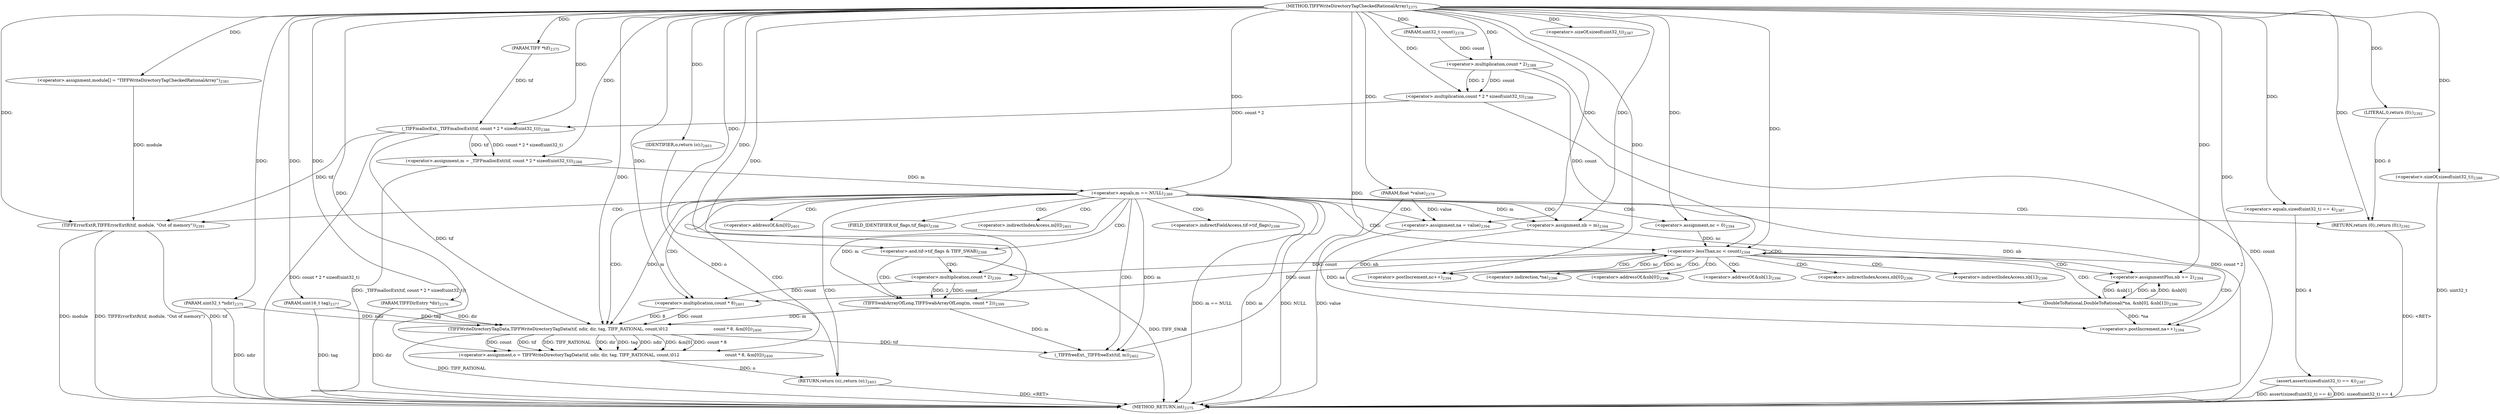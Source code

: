 digraph "TIFFWriteDirectoryTagCheckedRationalArray" {  
"70396" [label = <(METHOD,TIFFWriteDirectoryTagCheckedRationalArray)<SUB>2375</SUB>> ]
"70507" [label = <(METHOD_RETURN,int)<SUB>2375</SUB>> ]
"70397" [label = <(PARAM,TIFF *tif)<SUB>2375</SUB>> ]
"70398" [label = <(PARAM,uint32_t *ndir)<SUB>2375</SUB>> ]
"70399" [label = <(PARAM,TIFFDirEntry *dir)<SUB>2376</SUB>> ]
"70400" [label = <(PARAM,uint16_t tag)<SUB>2377</SUB>> ]
"70401" [label = <(PARAM,uint32_t count)<SUB>2378</SUB>> ]
"70402" [label = <(PARAM,float *value)<SUB>2379</SUB>> ]
"70405" [label = <(&lt;operator&gt;.assignment,module[] = &quot;TIFFWriteDirectoryTagCheckedRationalArray&quot;)<SUB>2381</SUB>> ]
"70413" [label = <(assert,assert(sizeof(uint32_t) == 4))<SUB>2387</SUB>> ]
"70418" [label = <(&lt;operator&gt;.assignment,m = _TIFFmallocExt(tif, count * 2 * sizeof(uint32_t)))<SUB>2388</SUB>> ]
"70486" [label = <(&lt;operator&gt;.assignment,o = TIFFWriteDirectoryTagData(tif, ndir, dir, tag, TIFF_RATIONAL, count,\012                                  count * 8, &amp;m[0]))<SUB>2400</SUB>> ]
"70502" [label = <(_TIFFfreeExt,_TIFFfreeExt(tif, m))<SUB>2402</SUB>> ]
"70505" [label = <(RETURN,return (o);,return (o);)<SUB>2403</SUB>> ]
"70429" [label = <(&lt;operator&gt;.equals,m == NULL)<SUB>2389</SUB>> ]
"70451" [label = <(&lt;operator&gt;.lessThan,nc &lt; count)<SUB>2394</SUB>> ]
"70475" [label = <(&lt;operator&gt;.and,tif-&gt;tif_flags &amp; TIFF_SWAB)<SUB>2398</SUB>> ]
"70506" [label = <(IDENTIFIER,o,return (o);)<SUB>2403</SUB>> ]
"70414" [label = <(&lt;operator&gt;.equals,sizeof(uint32_t) == 4)<SUB>2387</SUB>> ]
"70420" [label = <(_TIFFmallocExt,_TIFFmallocExt(tif, count * 2 * sizeof(uint32_t)))<SUB>2388</SUB>> ]
"70433" [label = <(TIFFErrorExtR,TIFFErrorExtR(tif, module, &quot;Out of memory&quot;))<SUB>2391</SUB>> ]
"70437" [label = <(RETURN,return (0);,return (0);)<SUB>2392</SUB>> ]
"70455" [label = <(&lt;operator&gt;.postIncrement,na++)<SUB>2394</SUB>> ]
"70457" [label = <(&lt;operator&gt;.assignmentPlus,nb += 2)<SUB>2394</SUB>> ]
"70460" [label = <(&lt;operator&gt;.postIncrement,nc++)<SUB>2394</SUB>> ]
"70463" [label = <(DoubleToRational,DoubleToRational(*na, &amp;nb[0], &amp;nb[1]))<SUB>2396</SUB>> ]
"70481" [label = <(TIFFSwabArrayOfLong,TIFFSwabArrayOfLong(m, count * 2))<SUB>2399</SUB>> ]
"70488" [label = <(TIFFWriteDirectoryTagData,TIFFWriteDirectoryTagData(tif, ndir, dir, tag, TIFF_RATIONAL, count,\012                                  count * 8, &amp;m[0]))<SUB>2400</SUB>> ]
"70415" [label = <(&lt;operator&gt;.sizeOf,sizeof(uint32_t))<SUB>2387</SUB>> ]
"70422" [label = <(&lt;operator&gt;.multiplication,count * 2 * sizeof(uint32_t))<SUB>2388</SUB>> ]
"70438" [label = <(LITERAL,0,return (0);)<SUB>2392</SUB>> ]
"70442" [label = <(&lt;operator&gt;.assignment,na = value)<SUB>2394</SUB>> ]
"70445" [label = <(&lt;operator&gt;.assignment,nb = m)<SUB>2394</SUB>> ]
"70448" [label = <(&lt;operator&gt;.assignment,nc = 0)<SUB>2394</SUB>> ]
"70495" [label = <(&lt;operator&gt;.multiplication,count * 8)<SUB>2401</SUB>> ]
"70423" [label = <(&lt;operator&gt;.multiplication,count * 2)<SUB>2388</SUB>> ]
"70426" [label = <(&lt;operator&gt;.sizeOf,sizeof(uint32_t))<SUB>2388</SUB>> ]
"70483" [label = <(&lt;operator&gt;.multiplication,count * 2)<SUB>2399</SUB>> ]
"70476" [label = <(&lt;operator&gt;.indirectFieldAccess,tif-&gt;tif_flags)<SUB>2398</SUB>> ]
"70498" [label = <(&lt;operator&gt;.addressOf,&amp;m[0])<SUB>2401</SUB>> ]
"70464" [label = <(&lt;operator&gt;.indirection,*na)<SUB>2396</SUB>> ]
"70466" [label = <(&lt;operator&gt;.addressOf,&amp;nb[0])<SUB>2396</SUB>> ]
"70470" [label = <(&lt;operator&gt;.addressOf,&amp;nb[1])<SUB>2396</SUB>> ]
"70478" [label = <(FIELD_IDENTIFIER,tif_flags,tif_flags)<SUB>2398</SUB>> ]
"70499" [label = <(&lt;operator&gt;.indirectIndexAccess,m[0])<SUB>2401</SUB>> ]
"70467" [label = <(&lt;operator&gt;.indirectIndexAccess,nb[0])<SUB>2396</SUB>> ]
"70471" [label = <(&lt;operator&gt;.indirectIndexAccess,nb[1])<SUB>2396</SUB>> ]
  "70505" -> "70507"  [ label = "DDG: &lt;RET&gt;"] 
  "70437" -> "70507"  [ label = "DDG: &lt;RET&gt;"] 
  "70398" -> "70507"  [ label = "DDG: ndir"] 
  "70399" -> "70507"  [ label = "DDG: dir"] 
  "70400" -> "70507"  [ label = "DDG: tag"] 
  "70402" -> "70507"  [ label = "DDG: value"] 
  "70413" -> "70507"  [ label = "DDG: sizeof(uint32_t) == 4"] 
  "70413" -> "70507"  [ label = "DDG: assert(sizeof(uint32_t) == 4)"] 
  "70423" -> "70507"  [ label = "DDG: count"] 
  "70422" -> "70507"  [ label = "DDG: count * 2"] 
  "70426" -> "70507"  [ label = "DDG: uint32_t"] 
  "70420" -> "70507"  [ label = "DDG: count * 2 * sizeof(uint32_t)"] 
  "70418" -> "70507"  [ label = "DDG: _TIFFmallocExt(tif, count * 2 * sizeof(uint32_t))"] 
  "70429" -> "70507"  [ label = "DDG: m"] 
  "70429" -> "70507"  [ label = "DDG: m == NULL"] 
  "70433" -> "70507"  [ label = "DDG: tif"] 
  "70433" -> "70507"  [ label = "DDG: module"] 
  "70433" -> "70507"  [ label = "DDG: TIFFErrorExtR(tif, module, &quot;Out of memory&quot;)"] 
  "70429" -> "70507"  [ label = "DDG: NULL"] 
  "70475" -> "70507"  [ label = "DDG: TIFF_SWAB"] 
  "70488" -> "70507"  [ label = "DDG: TIFF_RATIONAL"] 
  "70396" -> "70397"  [ label = "DDG: "] 
  "70396" -> "70398"  [ label = "DDG: "] 
  "70396" -> "70399"  [ label = "DDG: "] 
  "70396" -> "70400"  [ label = "DDG: "] 
  "70396" -> "70401"  [ label = "DDG: "] 
  "70396" -> "70402"  [ label = "DDG: "] 
  "70396" -> "70405"  [ label = "DDG: "] 
  "70420" -> "70418"  [ label = "DDG: tif"] 
  "70420" -> "70418"  [ label = "DDG: count * 2 * sizeof(uint32_t)"] 
  "70488" -> "70486"  [ label = "DDG: tag"] 
  "70488" -> "70486"  [ label = "DDG: ndir"] 
  "70488" -> "70486"  [ label = "DDG: &amp;m[0]"] 
  "70488" -> "70486"  [ label = "DDG: count * 8"] 
  "70488" -> "70486"  [ label = "DDG: count"] 
  "70488" -> "70486"  [ label = "DDG: tif"] 
  "70488" -> "70486"  [ label = "DDG: TIFF_RATIONAL"] 
  "70488" -> "70486"  [ label = "DDG: dir"] 
  "70506" -> "70505"  [ label = "DDG: o"] 
  "70486" -> "70505"  [ label = "DDG: o"] 
  "70414" -> "70413"  [ label = "DDG: 4"] 
  "70396" -> "70418"  [ label = "DDG: "] 
  "70396" -> "70486"  [ label = "DDG: "] 
  "70488" -> "70502"  [ label = "DDG: tif"] 
  "70396" -> "70502"  [ label = "DDG: "] 
  "70481" -> "70502"  [ label = "DDG: m"] 
  "70429" -> "70502"  [ label = "DDG: m"] 
  "70396" -> "70506"  [ label = "DDG: "] 
  "70396" -> "70414"  [ label = "DDG: "] 
  "70397" -> "70420"  [ label = "DDG: tif"] 
  "70396" -> "70420"  [ label = "DDG: "] 
  "70422" -> "70420"  [ label = "DDG: count * 2"] 
  "70418" -> "70429"  [ label = "DDG: m"] 
  "70396" -> "70429"  [ label = "DDG: "] 
  "70438" -> "70437"  [ label = "DDG: 0"] 
  "70396" -> "70437"  [ label = "DDG: "] 
  "70448" -> "70451"  [ label = "DDG: nc"] 
  "70460" -> "70451"  [ label = "DDG: nc"] 
  "70396" -> "70451"  [ label = "DDG: "] 
  "70423" -> "70451"  [ label = "DDG: count"] 
  "70396" -> "70457"  [ label = "DDG: "] 
  "70396" -> "70475"  [ label = "DDG: "] 
  "70420" -> "70488"  [ label = "DDG: tif"] 
  "70396" -> "70488"  [ label = "DDG: "] 
  "70398" -> "70488"  [ label = "DDG: ndir"] 
  "70399" -> "70488"  [ label = "DDG: dir"] 
  "70400" -> "70488"  [ label = "DDG: tag"] 
  "70495" -> "70488"  [ label = "DDG: count"] 
  "70495" -> "70488"  [ label = "DDG: 8"] 
  "70481" -> "70488"  [ label = "DDG: m"] 
  "70429" -> "70488"  [ label = "DDG: m"] 
  "70396" -> "70415"  [ label = "DDG: "] 
  "70423" -> "70422"  [ label = "DDG: count"] 
  "70423" -> "70422"  [ label = "DDG: 2"] 
  "70396" -> "70422"  [ label = "DDG: "] 
  "70420" -> "70433"  [ label = "DDG: tif"] 
  "70396" -> "70433"  [ label = "DDG: "] 
  "70405" -> "70433"  [ label = "DDG: module"] 
  "70396" -> "70438"  [ label = "DDG: "] 
  "70402" -> "70442"  [ label = "DDG: value"] 
  "70396" -> "70442"  [ label = "DDG: "] 
  "70429" -> "70445"  [ label = "DDG: m"] 
  "70396" -> "70445"  [ label = "DDG: "] 
  "70396" -> "70448"  [ label = "DDG: "] 
  "70442" -> "70455"  [ label = "DDG: na"] 
  "70463" -> "70455"  [ label = "DDG: *na"] 
  "70396" -> "70455"  [ label = "DDG: "] 
  "70445" -> "70457"  [ label = "DDG: nb"] 
  "70463" -> "70457"  [ label = "DDG: &amp;nb[0]"] 
  "70463" -> "70457"  [ label = "DDG: &amp;nb[1]"] 
  "70451" -> "70460"  [ label = "DDG: nc"] 
  "70396" -> "70460"  [ label = "DDG: "] 
  "70445" -> "70463"  [ label = "DDG: nb"] 
  "70457" -> "70463"  [ label = "DDG: nb"] 
  "70396" -> "70481"  [ label = "DDG: "] 
  "70429" -> "70481"  [ label = "DDG: m"] 
  "70483" -> "70481"  [ label = "DDG: count"] 
  "70483" -> "70481"  [ label = "DDG: 2"] 
  "70451" -> "70495"  [ label = "DDG: count"] 
  "70483" -> "70495"  [ label = "DDG: count"] 
  "70396" -> "70495"  [ label = "DDG: "] 
  "70401" -> "70423"  [ label = "DDG: count"] 
  "70396" -> "70423"  [ label = "DDG: "] 
  "70396" -> "70426"  [ label = "DDG: "] 
  "70451" -> "70483"  [ label = "DDG: count"] 
  "70396" -> "70483"  [ label = "DDG: "] 
  "70429" -> "70448"  [ label = "CDG: "] 
  "70429" -> "70476"  [ label = "CDG: "] 
  "70429" -> "70486"  [ label = "CDG: "] 
  "70429" -> "70498"  [ label = "CDG: "] 
  "70429" -> "70451"  [ label = "CDG: "] 
  "70429" -> "70495"  [ label = "CDG: "] 
  "70429" -> "70478"  [ label = "CDG: "] 
  "70429" -> "70433"  [ label = "CDG: "] 
  "70429" -> "70502"  [ label = "CDG: "] 
  "70429" -> "70505"  [ label = "CDG: "] 
  "70429" -> "70488"  [ label = "CDG: "] 
  "70429" -> "70445"  [ label = "CDG: "] 
  "70429" -> "70475"  [ label = "CDG: "] 
  "70429" -> "70499"  [ label = "CDG: "] 
  "70429" -> "70442"  [ label = "CDG: "] 
  "70429" -> "70437"  [ label = "CDG: "] 
  "70451" -> "70451"  [ label = "CDG: "] 
  "70451" -> "70455"  [ label = "CDG: "] 
  "70451" -> "70466"  [ label = "CDG: "] 
  "70451" -> "70457"  [ label = "CDG: "] 
  "70451" -> "70467"  [ label = "CDG: "] 
  "70451" -> "70460"  [ label = "CDG: "] 
  "70451" -> "70464"  [ label = "CDG: "] 
  "70451" -> "70463"  [ label = "CDG: "] 
  "70451" -> "70471"  [ label = "CDG: "] 
  "70451" -> "70470"  [ label = "CDG: "] 
  "70475" -> "70481"  [ label = "CDG: "] 
  "70475" -> "70483"  [ label = "CDG: "] 
}
